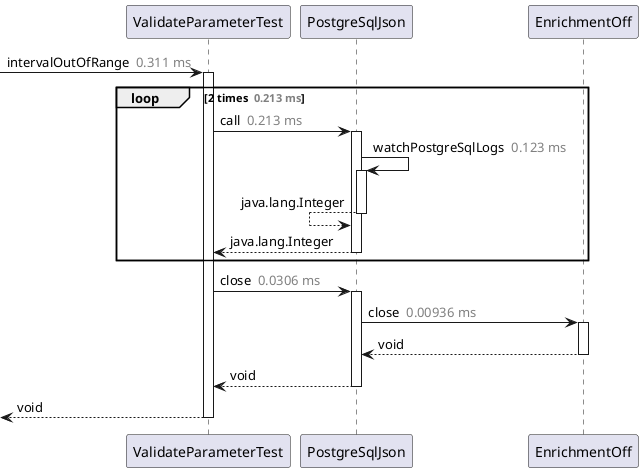 @startuml

participant ValidateParameterTest as "ValidateParameterTest"
participant PostgreSqlJson as "PostgreSqlJson"
participant EnrichmentOff as "EnrichmentOff"
  [->ValidateParameterTest: intervalOutOfRange <color:gray> 0.311 ms</color>
  activate ValidateParameterTest
    Loop 2 times <color:gray> 0.213 ms</color>
      ValidateParameterTest->PostgreSqlJson: call <color:gray> 0.213 ms</color>
      activate PostgreSqlJson
        PostgreSqlJson->PostgreSqlJson: watchPostgreSqlLogs <color:gray> 0.123 ms</color>
        activate PostgreSqlJson
        PostgreSqlJson<--PostgreSqlJson: java.lang.Integer
        deactivate PostgreSqlJson
      ValidateParameterTest<--PostgreSqlJson: java.lang.Integer
      deactivate PostgreSqlJson
    End
    ValidateParameterTest->PostgreSqlJson: close <color:gray> 0.0306 ms</color>
    activate PostgreSqlJson
      PostgreSqlJson->EnrichmentOff: close <color:gray> 0.00936 ms</color>
      activate EnrichmentOff
      PostgreSqlJson<--EnrichmentOff: void
      deactivate EnrichmentOff
    ValidateParameterTest<--PostgreSqlJson: void
    deactivate PostgreSqlJson
  [<--ValidateParameterTest: void
  deactivate ValidateParameterTest
@enduml